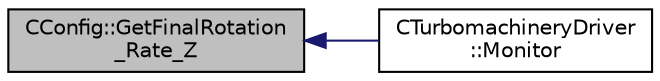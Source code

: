 digraph "CConfig::GetFinalRotation_Rate_Z"
{
  edge [fontname="Helvetica",fontsize="10",labelfontname="Helvetica",labelfontsize="10"];
  node [fontname="Helvetica",fontsize="10",shape=record];
  rankdir="LR";
  Node3184 [label="CConfig::GetFinalRotation\l_Rate_Z",height=0.2,width=0.4,color="black", fillcolor="grey75", style="filled", fontcolor="black"];
  Node3184 -> Node3185 [dir="back",color="midnightblue",fontsize="10",style="solid",fontname="Helvetica"];
  Node3185 [label="CTurbomachineryDriver\l::Monitor",height=0.2,width=0.4,color="black", fillcolor="white", style="filled",URL="$class_c_turbomachinery_driver.html#a41d7b50bbacef68eb5436293ebb2da4f",tooltip="Monitor the computation. "];
}
